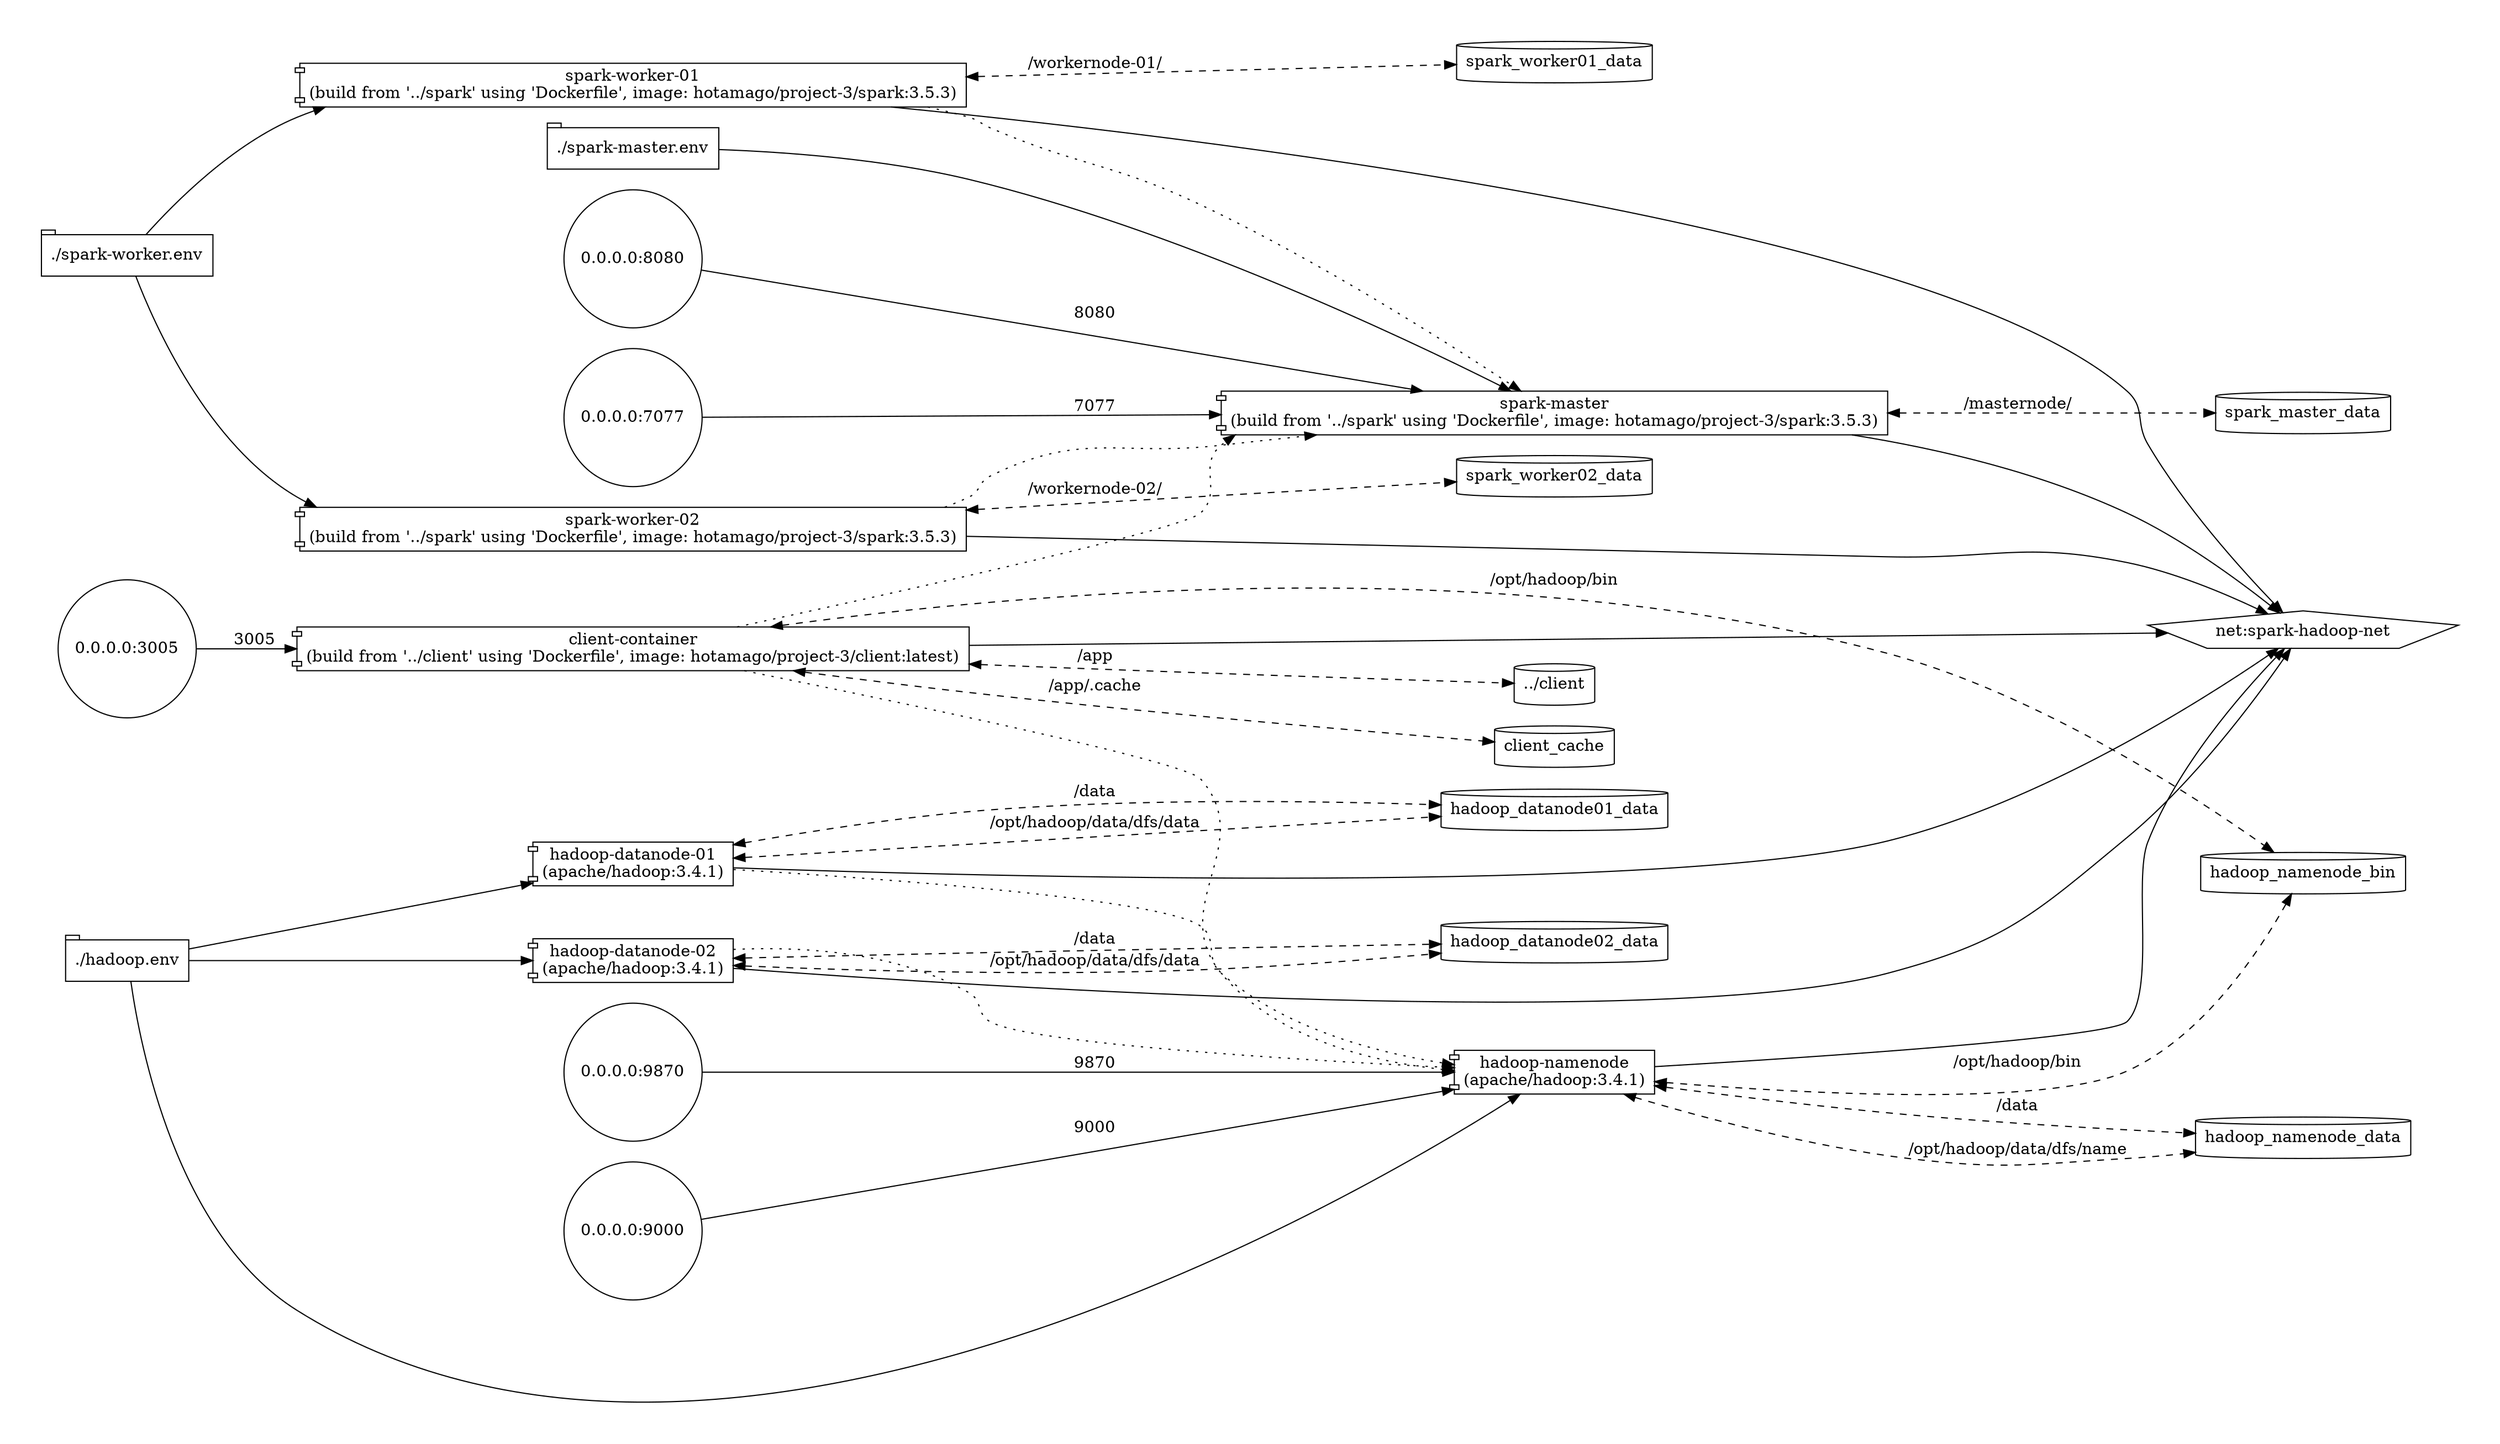 digraph {
	rankdir=LR;
	graph [background="#ffffff",
		bb="0,0,2794.5,466.18",
		pad=0.5,
		ratio=fill
	];
	node [label="\N"];
	client	[height=0.52778,
		label="client-container
(build from '../client' using 'Dockerfile', image: hotamago/project-3/client:latest)",
		pos="2522,235.79",
		shape=component,
		width=7.5694];
	"spark-hadoop-net"	[height=0.5,
		label="net:spark-hadoop-net",
		pos="1386,18",
		shape=pentagon,
		width=3.5929];
	client -> "spark-hadoop-net"	[pos="e,1513.7,22.782 2491.5,216.71 2460.8,197.26 2413.7,163.85 2383,125 2361.4,97.696 2379,73.244 2350,54 2341.5,48.363 1788.1,31.048 \
1523.7,23.084",
		style=solid];
	"../client"	[height=0.5,
		pos="2425,106",
		shape=cylinder,
		width=0.90278];
	client -> "../client"	[dir=both,
		label="/app",
		lp="2476.5,150.5",
		pos="s,2508.3,216.76 e,2438,124.13 2502.2,208.7 2485.3,186.38 2461,154.47 2444.3,132.37",
		style=dashed];
	client_cache	[height=0.5,
		pos="2525,106",
		shape=cylinder,
		width=1.375];
	client -> client_cache	[dir=both,
		label="/app/.cache",
		lp="2560.5,150.5",
		pos="s,2522,216.5 e,2523.9,124.21 2522,206.31 2522.1,188.18 2522.3,164.21 2523,143 2523.1,140.22 2523.2,137.32 2523.3,134.43",
		style=dashed];
	hadoop_namenode_bin	[height=0.5,
		pos="2446,18",
		shape=cylinder,
		width=2.4028];
	client -> hadoop_namenode_bin	[dir=both,
		label="/opt/hadoop/bin",
		lp="2652,106",
		pos="s,2548.5,216.74 e,2505.8,35.595 2556.6,210.17 2572.4,196.76 2589.5,178.68 2598,158 2606.5,137.4 2596.3,102.27 2584,87 2566.4,65.252 \
2540.2,49.922 2515.3,39.397",
		style=dashed];
	"spark-master"	[height=0.52778,
		label="spark-master
(build from '../spark' using 'Dockerfile', image: hotamago/project-3/spark:3.5.3)",
		pos="871,106",
		shape=component,
		width=7.4722];
	client -> "spark-master"	[pos="e,1140.3,123.03 2461.5,216.75 2384,194.57 2244.9,158.03 2123,143 1916.5,117.54 1394.9,132.92 1187,125 1175.1,124.55 1162.9,124.04 \
1150.7,123.5",
		style=dotted];
	"hadoop-namenode"	[height=0.52778,
		label="hadoop-namenode
(apache/hadoop:3.4.1)",
		pos="2035,106",
		shape=component,
		width=2.2361];
	client -> "hadoop-namenode"	[pos="e,2115.6,116.65 2477.2,216.62 2425.1,196.09 2336.1,162.95 2257,143 2214.3,132.24 2166.2,123.97 2125.7,118.09",
		style=dotted];
	"0.0.0.03005"	[height=1.661,
		label="0.0.0.0:3005",
		pos="2522,406.38",
		shape=circle,
		width=1.661];
	"0.0.0.03005" -> client	[label=3005,
		lp="2537.5,321.09",
		pos="e,2522,255.05 2522,346.42 2522,318.84 2522,287.27 2522,265.11",
		style=solid];
	"spark-master" -> "spark-hadoop-net"	[pos="e,1314.8,29.198 967.16,86.968 1021.9,76.885 1091.7,64.312 1154,54 1204.1,45.714 1260.3,37.204 1304.9,30.651",
		style=solid];
	spark_master_data	[height=0.5,
		pos="871,18",
		shape=cylinder,
		width=2.0139];
	"spark-master" -> spark_master_data	[dir=both,
		label="/masternode/",
		lp="915,61.5",
		pos="s,871,86.762 e,871,36.042 871,76.581 871,66.834 871,55.954 871,46.298",
		style=dashed];
	"hadoop-namenode" -> "spark-hadoop-net"	[pos="e,1508.8,20.899 2007.6,86.755 1988.6,75.161 1962.3,61.05 1937,54 1861.3,32.908 1656.4,24.476 1519,21.14",
		style=solid];
	"hadoop-namenode" -> hadoop_namenode_bin	[dir=both,
		label="/opt/hadoop/bin",
		lp="2331,61.5",
		pos="s,2115.7,88.112 e,2369.6,34.978 2125.8,85.993 2195.6,71.404 2291.2,51.396 2359.7,37.052",
		style=dashed];
	hadoop_namenode_data	[height=0.5,
		pos="2085,18",
		shape=cylinder,
		width=2.5278];
	"hadoop-namenode" -> hadoop_namenode_data	[dir=both,
		label="/opt/hadoop/data/dfs/name",
		lp="2074.5,61.5",
		pos="s,1999.7,86.921 e,2006.7,35.122 1991.7,80.529 1983,72.545 1978.4,63.323 1985,54 1988.6,48.906 1993,44.548 1998,40.82",
		style=dashed];
	"hadoop-namenode" -> hadoop_namenode_data	[dir=both,
		label="/data",
		lp="2185,61.5",
		pos="s,2115.6,90.72 e,2144.1,35.699 2125.7,87.965 2143.5,82.792 2158.3,76.461 2164,69 2172.7,57.493 2165.8,47.944 2153.1,40.382",
		style=dashed];
	"0.0.0.08080"	[height=1.661,
		label="0.0.0.0:8080",
		pos="616,235.79",
		shape=circle,
		width=1.661];
	"0.0.0.08080" -> "spark-master"	[label=8080,
		lp="769.5,150.5",
		pos="e,805.65,125.05 659.18,194.09 667.38,187.51 676.18,181.18 685,176 719.49,155.77 760.94,139.7 795.96,128.18",
		style=solid];
	"0.0.0.07077"	[height=1.661,
		label="0.0.0.0:7077",
		pos="754,235.79",
		shape=circle,
		width=1.661];
	"0.0.0.07077" -> "spark-master"	[label=7077,
		lp="852.5,150.5",
		pos="e,854.36,125.17 793.94,191.17 811.69,171.79 831.98,149.62 847.29,132.9",
		style=solid];
	"./spark-master.env"	[height=0.5,
		pos="903,235.79",
		shape=tab,
		width=1.9722];
	"./spark-master.env" -> "spark-master"	[pos="e,875.56,125.2 898.68,217.56 893.38,196.36 884.3,160.1 877.99,134.91",
		style=solid];
	"spark-worker-01"	[height=0.52778,
		label="spark-worker-01
(build from '../spark' using 'Dockerfile', image: hotamago/project-3/spark:3.5.3)",
		pos="269,235.79",
		shape=component,
		width=7.4722];
	"spark-worker-01" -> "spark-hadoop-net"	[pos="e,1265.8,24.444 264.89,216.59 258.96,185.05 252.3,120.41 288,87 305.47,70.649 968.67,38.217 1255.7,24.909",
		style=solid];
	"spark-worker-01" -> "spark-master"	[pos="e,785.97,125.05 353.98,216.76 465.3,193.12 659.96,151.8 776.03,127.16",
		style=dotted];
	spark_worker01_data	[height=0.5,
		pos="378,106",
		shape=cylinder,
		width=2.25];
	"spark-worker-01" -> spark_worker01_data	[dir=both,
		label="/workernode-01/",
		lp="401,150.5",
		pos="s,284.39,216.76 e,363.39,124.13 290.98,209.03 310.18,186.51 337.87,154.04 356.83,131.82",
		style=dashed];
	"./spark-worker.env"	[height=0.5,
		pos="1013,406.38",
		shape=tab,
		width=2];
	"./spark-worker.env" -> "spark-worker-01"	[pos="e,348.59,254.83 940.99,389.07 804.36,358.11 507.89,290.93 358.64,257.11",
		style=solid];
	"spark-worker-02"	[height=0.52778,
		label="spark-worker-02
(build from '../spark' using 'Dockerfile', image: hotamago/project-3/spark:3.5.3)",
		pos="1261,235.79",
		shape=component,
		width=7.4722];
	"./spark-worker.env" -> "spark-worker-02"	[pos="e,1234.3,254.95 1038.1,388.29 1082.6,358.06 1175.2,295.11 1225.9,260.64",
		style=solid];
	"spark-worker-02" -> "spark-hadoop-net"	[pos="e,1293.4,27.136 1239.7,216.73 1208.2,187.82 1156.2,130.07 1187,87 1209.4,55.717 1247,38.665 1283.6,29.429",
		style=solid];
	"spark-worker-02" -> "spark-master"	[pos="e,926.08,125.05 1205.9,216.76 1134.9,193.48 1011.5,153.04 935.96,128.29",
		style=dotted];
	spark_worker02_data	[height=0.5,
		pos="1277,106",
		shape=cylinder,
		width=2.25];
	"spark-worker-02" -> spark_worker02_data	[dir=both,
		label="/workernode-02/",
		lp="1317,150.5",
		pos="s,1259.2,216.64 e,1268.3,124.15 1258.5,206.61 1257.6,188.3 1257.7,164.01 1262,143 1262.6,139.92 1263.5,136.76 1264.6,133.67",
		style=dashed];
	"0.0.0.09870"	[height=1.661,
		label="0.0.0.0:9870",
		pos="2034,235.79",
		shape=circle,
		width=1.661];
	"0.0.0.09870" -> "hadoop-namenode"	[label=9870,
		lp="2050.5,150.5",
		pos="e,2034.9,125.28 2034.5,175.76 2034.6,161.74 2034.7,147.41 2034.8,135.48",
		style=solid];
	"0.0.0.09000"	[height=1.661,
		label="0.0.0.0:9000",
		pos="2172,235.79",
		shape=circle,
		width=1.661];
	"0.0.0.09000" -> "hadoop-namenode"	[label=9000,
		lp="2103.5,150.5",
		pos="e,2054.4,125.11 2128.7,194.36 2106.7,173.92 2080.8,149.77 2061.8,132.04",
		style=solid];
	"./hadoop.env"	[height=0.5,
		pos="1823,406.38",
		shape=tab,
		width=1.4306];
	"./hadoop.env" -> "hadoop-namenode"	[pos="e,2012.6,125.12 1839.4,388.22 1858.5,367.48 1890.4,330.96 1912,295.59 1942.3,246 1931.9,223.82 1965,176 1976.2,159.81 1991.5,144.2 \
2005,131.93",
		style=solid];
	"hadoop-datanode-01"	[height=0.52778,
		label="hadoop-datanode-01
(apache/hadoop:3.4.1)",
		pos="1629,235.79",
		shape=component,
		width=2.2361];
	"./hadoop.env" -> "hadoop-datanode-01"	[pos="e,1649.9,254.95 1803.3,388.29 1768.9,358.37 1697.6,296.41 1657.7,261.71",
		style=solid];
	"hadoop-datanode-02"	[height=0.52778,
		label="hadoop-datanode-02
(apache/hadoop:3.4.1)",
		pos="1823,235.79",
		shape=component,
		width=2.2361];
	"./hadoop.env" -> "hadoop-datanode-02"	[pos="e,1823,254.95 1823,388.29 1823,359.31 1823,300.26 1823,265.05",
		style=solid];
	"hadoop-datanode-01" -> "spark-hadoop-net"	[pos="e,1384.9,36.375 1607.1,216.73 1589.8,203.34 1564.2,185.78 1539,176 1492.4,157.94 1470.3,184.61 1428,158 1391.2,134.87 1384.9,79.882 \
1384.7,46.416",
		style=solid];
	"hadoop-datanode-01" -> "hadoop-namenode"	[pos="e,1954.1,114.17 1637.7,216.71 1649.2,195.11 1671.5,159.79 1702,143 1712.6,137.19 1849,123.82 1943.9,115.11",
		style=dotted];
	hadoop_datanode01_data	[height=0.5,
		pos="1508,106",
		shape=cylinder,
		width=2.6111];
	"hadoop-datanode-01" -> hadoop_datanode01_data	[dir=both,
		label="/opt/hadoop/data/dfs/data",
		lp="1562.5,150.5",
		pos="s,1605.7,216.78 e,1487,124.07 1597.4,210.83 1580.7,199.06 1559.5,185.42 1539,176 1512.9,164.02 1494.2,180.94 1477,158 1470.9,149.84 \
1474,140.4 1480.3,131.89",
		style=dashed];
	"hadoop-datanode-01" -> hadoop_datanode01_data	[dir=both,
		label="/data",
		lp="1453,150.5",
		pos="s,1606.7,216.55 e,1456.2,124.1 1598.5,210.39 1581.8,198.24 1560.3,184.4 1539,176 1495.8,158.94 1465.9,193.58 1436,158 1426.6,146.83 \
1434.2,136.92 1447.4,128.86",
		style=dashed];
	"hadoop-datanode-02" -> "spark-hadoop-net"	[pos="e,1493.7,25.668 1849.1,216.75 1877.7,196.77 1919.9,166.29 1924,158 1927,152.03 1927.2,148.84 1924,143 1883.9,69.92 1649.9,38.903 \
1504,26.527",
		style=solid];
	"hadoop-datanode-02" -> "hadoop-namenode"	[pos="e,2004.9,125.15 1852.9,216.76 1890.5,194.13 1954.9,155.29 1996.2,130.4",
		style=dotted];
	hadoop_datanode02_data	[height=0.5,
		pos="1733,106",
		shape=cylinder,
		width=2.6111];
	"hadoop-datanode-02" -> hadoop_datanode02_data	[dir=both,
		label="/opt/hadoop/data/dfs/data",
		lp="1838.5,150.5",
		pos="s,1802.7,216.53 e,1738,124.27 1795.2,209.18 1781.2,195.11 1764.7,176.74 1753,158 1748.4,150.54 1744.5,141.81 1741.4,133.72",
		style=dashed];
	"hadoop-datanode-02" -> hadoop_datanode02_data	[dir=both,
		label="/data",
		lp="1725,150.5",
		pos="s,1776.4,216.72 e,1716,124.15 1767.4,212.07 1744.7,199.69 1720.8,181.92 1708,158 1703.6,149.83 1705.8,140.78 1710.4,132.6",
		style=dashed];
}
